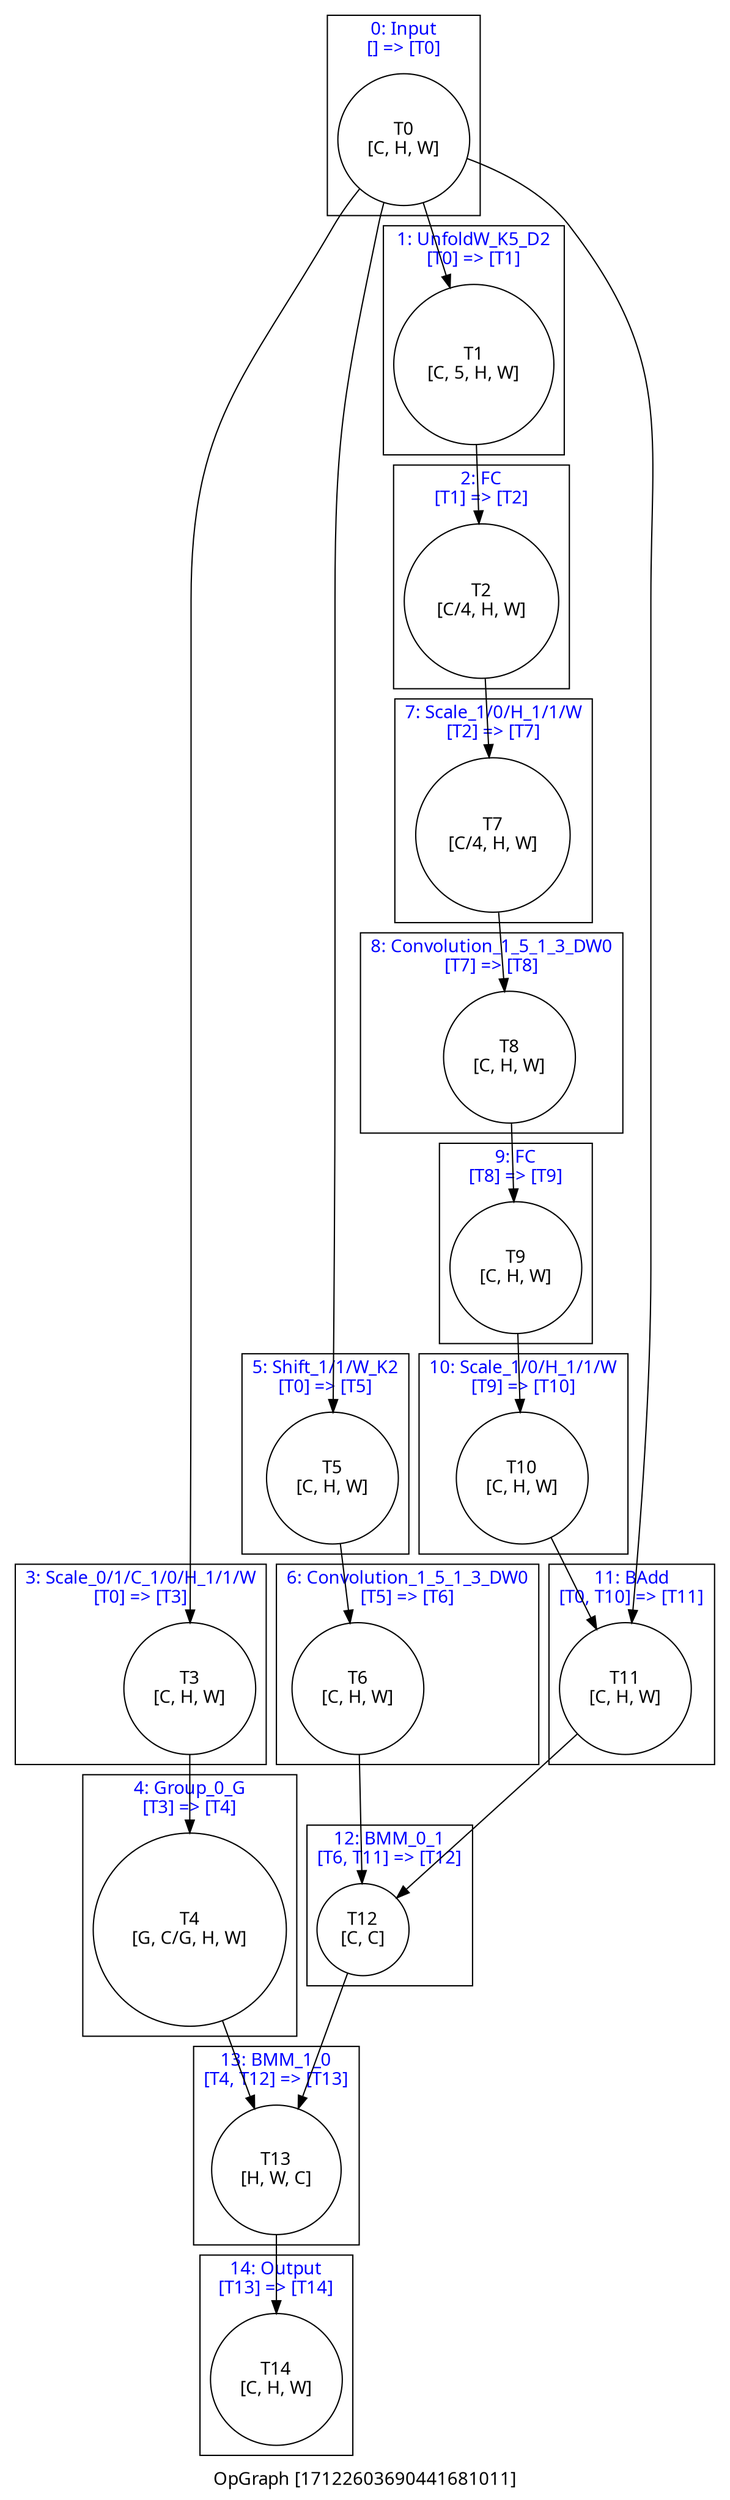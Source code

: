 digraph OpGraph {
    label = "OpGraph [17122603690441681011]"
    fontname = "Graphik";
    subgraph tensors {
        node [shape = circle, color = black, fontname = "Graphik"]
        t_0; t_1; t_2; t_3; t_4; t_5; t_6; t_7; t_8; t_9; t_10; t_11; t_12; t_13; t_14; 
    }
    subgraph cluster_0 {
        fontcolor = blue;
        label = "0: Input\n[] => [T0]";
        t_0 [label = "T0\n[C, H, W]"];
    }
    subgraph cluster_1 {
        fontcolor = blue;
        label = "1: UnfoldW_K5_D2\n[T0] => [T1]";
        t_1 [label = "T1\n[C, 5, H, W]"];
    }
    subgraph cluster_2 {
        fontcolor = blue;
        label = "2: FC\n[T1] => [T2]";
        t_2 [label = "T2\n[C/4, H, W]"];
    }
    subgraph cluster_3 {
        fontcolor = blue;
        label = "3: Scale_0/1/C_1/0/H_1/1/W\n[T0] => [T3]";
        t_3 [label = "T3\n[C, H, W]"];
    }
    subgraph cluster_4 {
        fontcolor = blue;
        label = "4: Group_0_G\n[T3] => [T4]";
        t_4 [label = "T4\n[G, C/G, H, W]"];
    }
    subgraph cluster_5 {
        fontcolor = blue;
        label = "5: Shift_1/1/W_K2\n[T0] => [T5]";
        t_5 [label = "T5\n[C, H, W]"];
    }
    subgraph cluster_6 {
        fontcolor = blue;
        label = "6: Convolution_1_5_1_3_DW0\n[T5] => [T6]";
        t_6 [label = "T6\n[C, H, W]"];
    }
    subgraph cluster_7 {
        fontcolor = blue;
        label = "7: Scale_1/0/H_1/1/W\n[T2] => [T7]";
        t_7 [label = "T7\n[C/4, H, W]"];
    }
    subgraph cluster_8 {
        fontcolor = blue;
        label = "8: Convolution_1_5_1_3_DW0\n[T7] => [T8]";
        t_8 [label = "T8\n[C, H, W]"];
    }
    subgraph cluster_9 {
        fontcolor = blue;
        label = "9: FC\n[T8] => [T9]";
        t_9 [label = "T9\n[C, H, W]"];
    }
    subgraph cluster_10 {
        fontcolor = blue;
        label = "10: Scale_1/0/H_1/1/W\n[T9] => [T10]";
        t_10 [label = "T10\n[C, H, W]"];
    }
    subgraph cluster_11 {
        fontcolor = blue;
        label = "11: BAdd\n[T0, T10] => [T11]";
        t_11 [label = "T11\n[C, H, W]"];
    }
    subgraph cluster_12 {
        fontcolor = blue;
        label = "12: BMM_0_1\n[T6, T11] => [T12]";
        t_12 [label = "T12\n[C, C]"];
    }
    subgraph cluster_13 {
        fontcolor = blue;
        label = "13: BMM_1_0\n[T4, T12] => [T13]";
        t_13 [label = "T13\n[H, W, C]"];
    }
    subgraph cluster_14 {
        fontcolor = blue;
        label = "14: Output\n[T13] => [T14]";
        t_14 [label = "T14\n[C, H, W]"];
    }
    t_0 -> t_1;
    t_0 -> t_3;
    t_0 -> t_5;
    t_0 -> t_11;
    t_1 -> t_2;
    t_2 -> t_7;
    t_3 -> t_4;
    t_4 -> t_13;
    t_5 -> t_6;
    t_6 -> t_12;
    t_7 -> t_8;
    t_8 -> t_9;
    t_9 -> t_10;
    t_10 -> t_11;
    t_11 -> t_12;
    t_12 -> t_13;
    t_13 -> t_14;
}

